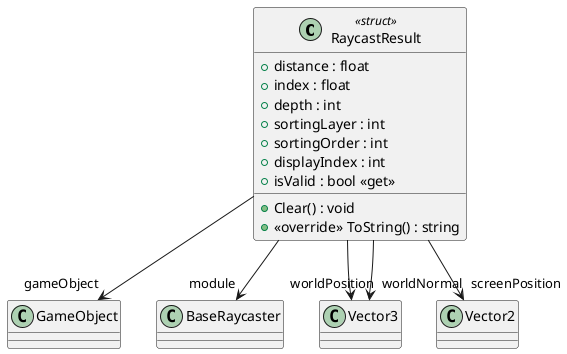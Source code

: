 @startuml
class RaycastResult <<struct>> {
    + distance : float
    + index : float
    + depth : int
    + sortingLayer : int
    + sortingOrder : int
    + displayIndex : int
    + isValid : bool <<get>>
    + Clear() : void
    + <<override>> ToString() : string
}
RaycastResult --> "gameObject" GameObject
RaycastResult --> "module" BaseRaycaster
RaycastResult --> "worldPosition" Vector3
RaycastResult --> "worldNormal" Vector3
RaycastResult --> "screenPosition" Vector2
@enduml
